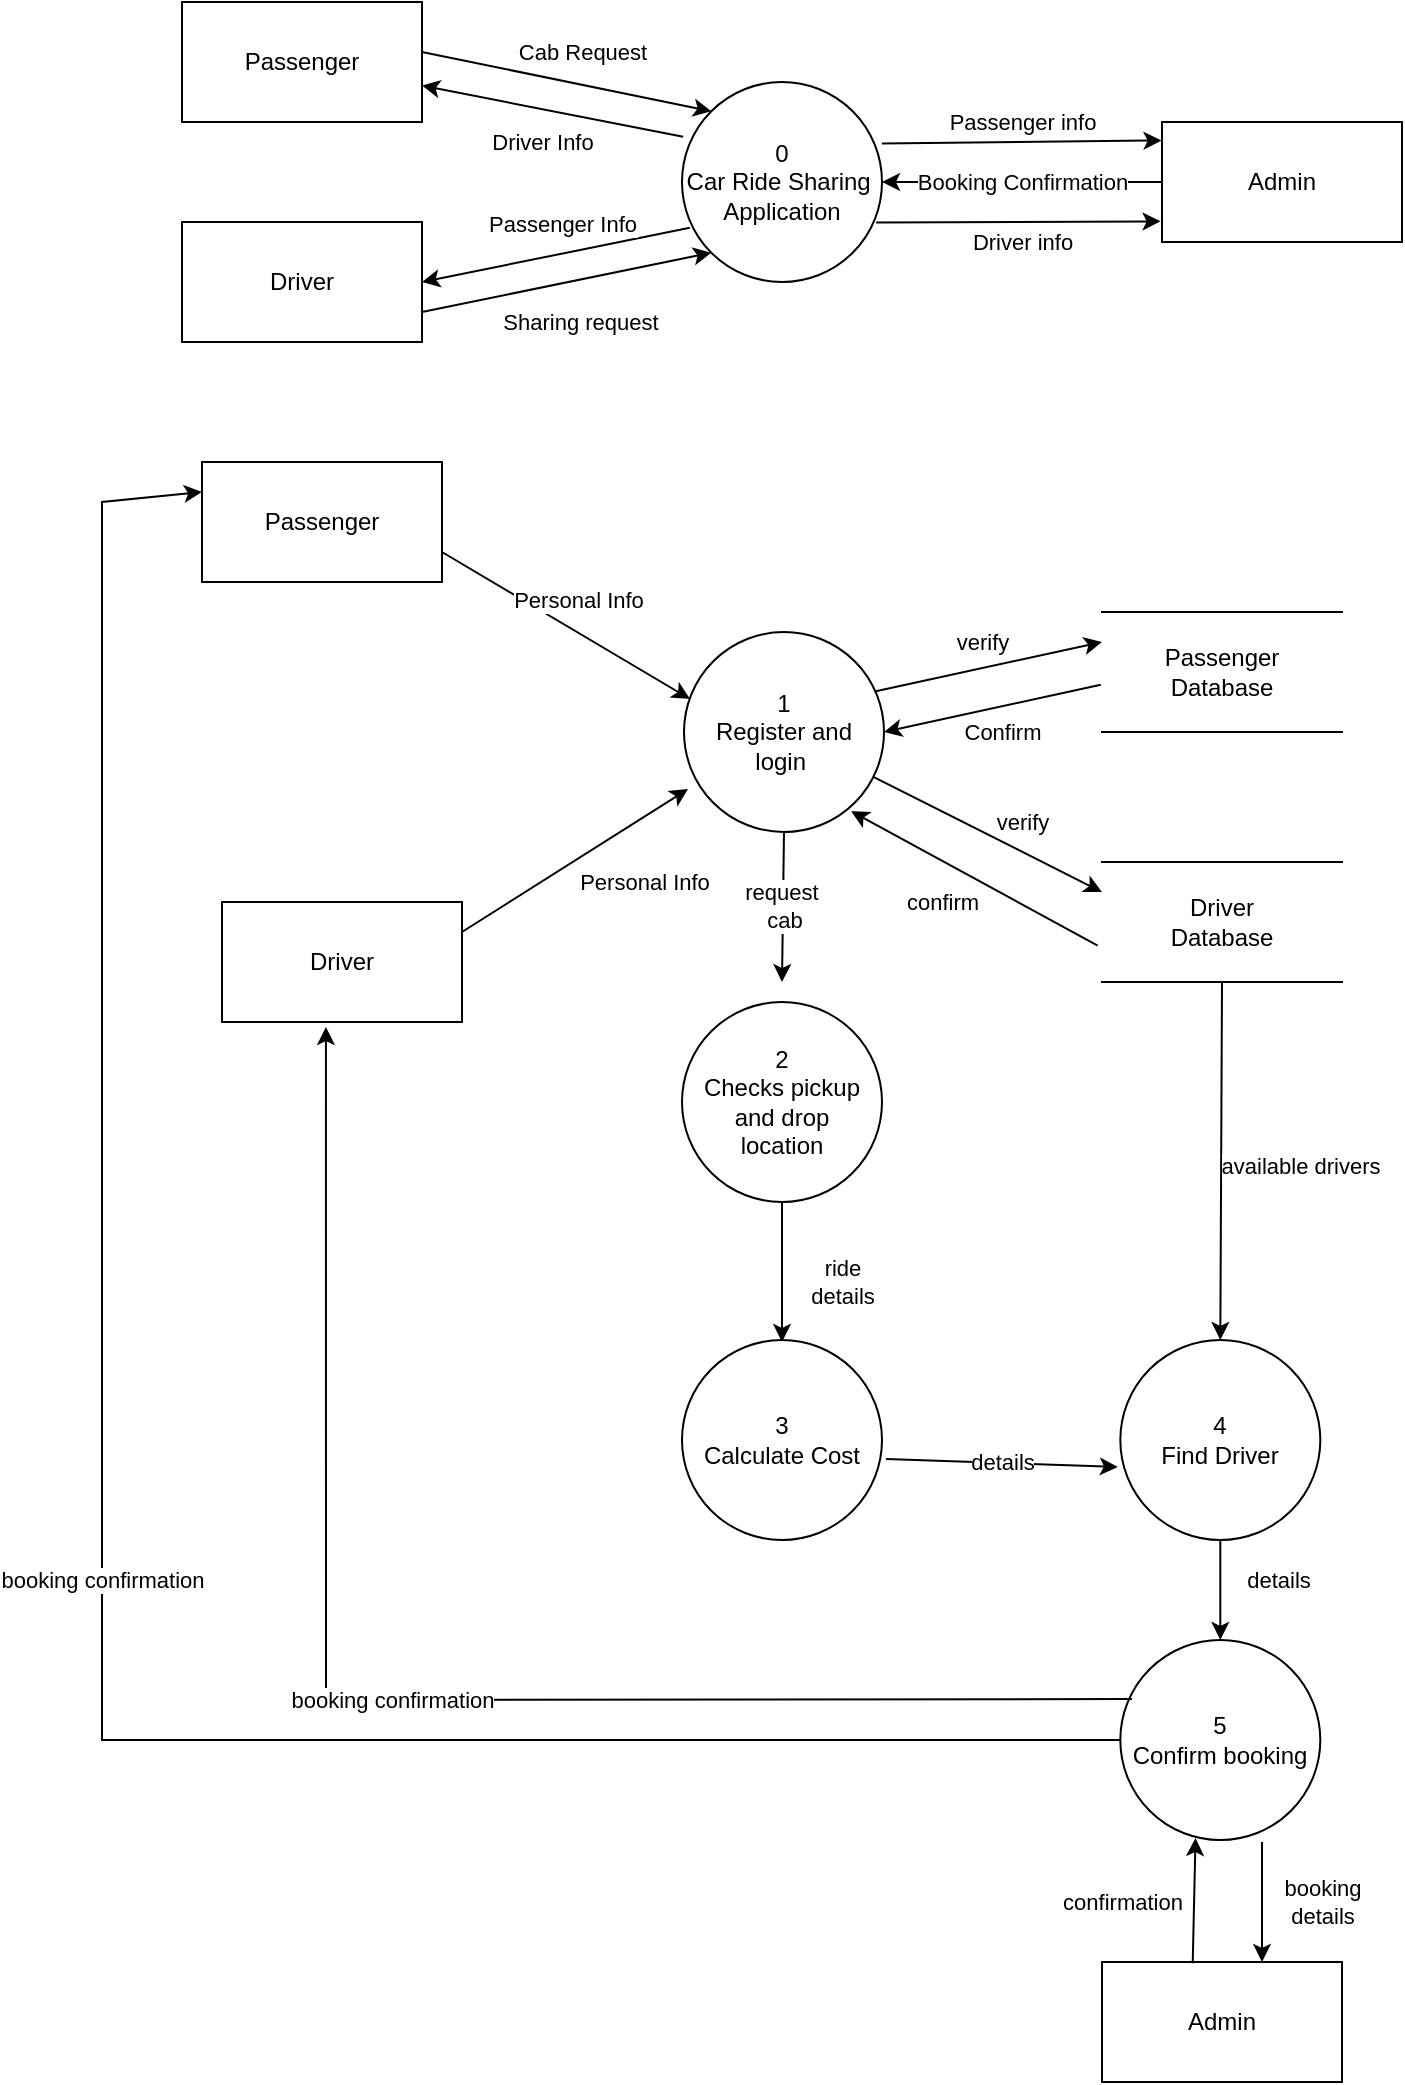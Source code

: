 <mxfile version="20.3.0" type="github">
  <diagram id="u8jFugiv3fEylXkYfXCR" name="Page-1">
    <mxGraphModel dx="2307" dy="1069" grid="1" gridSize="10" guides="1" tooltips="1" connect="1" arrows="1" fold="1" page="1" pageScale="1" pageWidth="827" pageHeight="1169" math="0" shadow="0">
      <root>
        <mxCell id="0" />
        <mxCell id="1" parent="0" />
        <mxCell id="Cq_cFI3m2sbWK8n-ouEj-2" value="0&lt;br&gt;Car Ride Sharing&amp;nbsp;&lt;br&gt;Application" style="ellipse;whiteSpace=wrap;html=1;aspect=fixed;" vertex="1" parent="1">
          <mxGeometry x="370" y="110" width="100" height="100" as="geometry" />
        </mxCell>
        <mxCell id="Cq_cFI3m2sbWK8n-ouEj-3" value="Admin" style="rounded=0;whiteSpace=wrap;html=1;" vertex="1" parent="1">
          <mxGeometry x="610" y="130" width="120" height="60" as="geometry" />
        </mxCell>
        <mxCell id="Cq_cFI3m2sbWK8n-ouEj-4" value="Driver" style="rounded=0;whiteSpace=wrap;html=1;" vertex="1" parent="1">
          <mxGeometry x="120" y="180" width="120" height="60" as="geometry" />
        </mxCell>
        <mxCell id="Cq_cFI3m2sbWK8n-ouEj-5" value="Cab Request" style="endArrow=classic;html=1;rounded=0;exitX=1;exitY=0.25;exitDx=0;exitDy=0;entryX=0;entryY=0;entryDx=0;entryDy=0;" edge="1" parent="1" target="Cq_cFI3m2sbWK8n-ouEj-2">
          <mxGeometry x="0.062" y="16" width="50" height="50" relative="1" as="geometry">
            <mxPoint x="240" y="95" as="sourcePoint" />
            <mxPoint x="360" y="340" as="targetPoint" />
            <mxPoint as="offset" />
          </mxGeometry>
        </mxCell>
        <mxCell id="Cq_cFI3m2sbWK8n-ouEj-6" value="Sharing request" style="endArrow=classic;html=1;rounded=0;exitX=1;exitY=0.75;exitDx=0;exitDy=0;entryX=0;entryY=1;entryDx=0;entryDy=0;" edge="1" parent="1" source="Cq_cFI3m2sbWK8n-ouEj-4" target="Cq_cFI3m2sbWK8n-ouEj-2">
          <mxGeometry x="0.048" y="-21" width="50" height="50" relative="1" as="geometry">
            <mxPoint x="390" y="300" as="sourcePoint" />
            <mxPoint x="440" y="250" as="targetPoint" />
            <mxPoint x="-1" as="offset" />
          </mxGeometry>
        </mxCell>
        <mxCell id="Cq_cFI3m2sbWK8n-ouEj-10" value="Passenger" style="rounded=0;whiteSpace=wrap;html=1;" vertex="1" parent="1">
          <mxGeometry x="120" y="70" width="120" height="60" as="geometry" />
        </mxCell>
        <mxCell id="Cq_cFI3m2sbWK8n-ouEj-11" value="Driver Info" style="endArrow=classic;html=1;rounded=0;exitX=0.006;exitY=0.274;exitDx=0;exitDy=0;exitPerimeter=0;" edge="1" parent="1" source="Cq_cFI3m2sbWK8n-ouEj-2" target="Cq_cFI3m2sbWK8n-ouEj-10">
          <mxGeometry x="0.034" y="16" width="50" height="50" relative="1" as="geometry">
            <mxPoint x="290" y="180" as="sourcePoint" />
            <mxPoint x="340" y="130" as="targetPoint" />
            <mxPoint as="offset" />
          </mxGeometry>
        </mxCell>
        <mxCell id="Cq_cFI3m2sbWK8n-ouEj-12" value="Passenger Info" style="endArrow=classic;html=1;rounded=0;exitX=0.039;exitY=0.729;exitDx=0;exitDy=0;exitPerimeter=0;entryX=1;entryY=0.5;entryDx=0;entryDy=0;" edge="1" parent="1" source="Cq_cFI3m2sbWK8n-ouEj-2" target="Cq_cFI3m2sbWK8n-ouEj-4">
          <mxGeometry x="-0.091" y="-16" width="50" height="50" relative="1" as="geometry">
            <mxPoint x="310" y="300" as="sourcePoint" />
            <mxPoint x="360" y="250" as="targetPoint" />
            <mxPoint y="1" as="offset" />
          </mxGeometry>
        </mxCell>
        <mxCell id="Cq_cFI3m2sbWK8n-ouEj-13" value="Passenger info" style="endArrow=classic;html=1;rounded=0;exitX=0.999;exitY=0.308;exitDx=0;exitDy=0;exitPerimeter=0;entryX=-0.002;entryY=0.154;entryDx=0;entryDy=0;entryPerimeter=0;" edge="1" parent="1" source="Cq_cFI3m2sbWK8n-ouEj-2" target="Cq_cFI3m2sbWK8n-ouEj-3">
          <mxGeometry x="0.004" y="10" width="50" height="50" relative="1" as="geometry">
            <mxPoint x="510" y="180" as="sourcePoint" />
            <mxPoint x="560" y="130" as="targetPoint" />
            <mxPoint as="offset" />
          </mxGeometry>
        </mxCell>
        <mxCell id="Cq_cFI3m2sbWK8n-ouEj-14" value="Driver info" style="endArrow=classic;html=1;rounded=0;exitX=0.971;exitY=0.702;exitDx=0;exitDy=0;exitPerimeter=0;entryX=-0.006;entryY=0.828;entryDx=0;entryDy=0;entryPerimeter=0;" edge="1" parent="1" source="Cq_cFI3m2sbWK8n-ouEj-2" target="Cq_cFI3m2sbWK8n-ouEj-3">
          <mxGeometry x="0.025" y="-10" width="50" height="50" relative="1" as="geometry">
            <mxPoint x="480" y="220" as="sourcePoint" />
            <mxPoint x="530" y="170" as="targetPoint" />
            <mxPoint as="offset" />
          </mxGeometry>
        </mxCell>
        <mxCell id="Cq_cFI3m2sbWK8n-ouEj-15" value="Booking Confirmation" style="endArrow=classic;html=1;rounded=0;exitX=0;exitY=0.5;exitDx=0;exitDy=0;entryX=1;entryY=0.5;entryDx=0;entryDy=0;" edge="1" parent="1" source="Cq_cFI3m2sbWK8n-ouEj-3" target="Cq_cFI3m2sbWK8n-ouEj-2">
          <mxGeometry width="50" height="50" relative="1" as="geometry">
            <mxPoint x="420" y="220" as="sourcePoint" />
            <mxPoint x="470" y="170" as="targetPoint" />
          </mxGeometry>
        </mxCell>
        <mxCell id="Cq_cFI3m2sbWK8n-ouEj-16" value="Passenger" style="rounded=0;whiteSpace=wrap;html=1;" vertex="1" parent="1">
          <mxGeometry x="130" y="300" width="120" height="60" as="geometry" />
        </mxCell>
        <mxCell id="Cq_cFI3m2sbWK8n-ouEj-17" value="1&lt;br&gt;Register and login&amp;nbsp;" style="ellipse;whiteSpace=wrap;html=1;aspect=fixed;" vertex="1" parent="1">
          <mxGeometry x="371" y="385" width="100" height="100" as="geometry" />
        </mxCell>
        <mxCell id="Cq_cFI3m2sbWK8n-ouEj-21" value="Driver" style="rounded=0;whiteSpace=wrap;html=1;" vertex="1" parent="1">
          <mxGeometry x="140" y="520" width="120" height="60" as="geometry" />
        </mxCell>
        <mxCell id="Cq_cFI3m2sbWK8n-ouEj-26" value="Personal Info" style="endArrow=classic;html=1;rounded=0;exitX=1;exitY=0.75;exitDx=0;exitDy=0;entryX=0.03;entryY=0.335;entryDx=0;entryDy=0;entryPerimeter=0;" edge="1" parent="1" source="Cq_cFI3m2sbWK8n-ouEj-16" target="Cq_cFI3m2sbWK8n-ouEj-17">
          <mxGeometry x="-0.022" y="14" width="50" height="50" relative="1" as="geometry">
            <mxPoint x="520" y="310" as="sourcePoint" />
            <mxPoint x="570" y="260" as="targetPoint" />
            <mxPoint as="offset" />
          </mxGeometry>
        </mxCell>
        <mxCell id="Cq_cFI3m2sbWK8n-ouEj-27" value="Personal Info" style="endArrow=classic;html=1;rounded=0;exitX=1;exitY=0.25;exitDx=0;exitDy=0;entryX=0.02;entryY=0.785;entryDx=0;entryDy=0;entryPerimeter=0;" edge="1" parent="1" source="Cq_cFI3m2sbWK8n-ouEj-21" target="Cq_cFI3m2sbWK8n-ouEj-17">
          <mxGeometry x="0.344" y="-27" width="50" height="50" relative="1" as="geometry">
            <mxPoint x="290" y="530" as="sourcePoint" />
            <mxPoint x="340" y="480" as="targetPoint" />
            <mxPoint x="1" as="offset" />
          </mxGeometry>
        </mxCell>
        <mxCell id="Cq_cFI3m2sbWK8n-ouEj-28" value="Passenger &lt;br&gt;Database" style="shape=partialRectangle;whiteSpace=wrap;html=1;left=0;right=0;fillColor=none;" vertex="1" parent="1">
          <mxGeometry x="580" y="375" width="120" height="60" as="geometry" />
        </mxCell>
        <mxCell id="Cq_cFI3m2sbWK8n-ouEj-29" value="Driver &lt;br&gt;Database" style="shape=partialRectangle;whiteSpace=wrap;html=1;left=0;right=0;fillColor=none;" vertex="1" parent="1">
          <mxGeometry x="580" y="500" width="120" height="60" as="geometry" />
        </mxCell>
        <mxCell id="Cq_cFI3m2sbWK8n-ouEj-30" value="verify" style="endArrow=classic;html=1;rounded=0;exitX=0.959;exitY=0.296;exitDx=0;exitDy=0;exitPerimeter=0;entryX=0;entryY=0.25;entryDx=0;entryDy=0;" edge="1" parent="1" source="Cq_cFI3m2sbWK8n-ouEj-17" target="Cq_cFI3m2sbWK8n-ouEj-28">
          <mxGeometry x="-0.013" y="13" width="50" height="50" relative="1" as="geometry">
            <mxPoint x="480" y="420" as="sourcePoint" />
            <mxPoint x="530" y="370" as="targetPoint" />
            <mxPoint as="offset" />
          </mxGeometry>
        </mxCell>
        <mxCell id="Cq_cFI3m2sbWK8n-ouEj-31" value="Confirm" style="endArrow=classic;html=1;rounded=0;entryX=1;entryY=0.5;entryDx=0;entryDy=0;exitX=-0.005;exitY=0.607;exitDx=0;exitDy=0;exitPerimeter=0;" edge="1" parent="1" source="Cq_cFI3m2sbWK8n-ouEj-28" target="Cq_cFI3m2sbWK8n-ouEj-17">
          <mxGeometry x="-0.039" y="13" width="50" height="50" relative="1" as="geometry">
            <mxPoint x="480" y="420" as="sourcePoint" />
            <mxPoint x="530" y="370" as="targetPoint" />
            <mxPoint as="offset" />
          </mxGeometry>
        </mxCell>
        <mxCell id="Cq_cFI3m2sbWK8n-ouEj-32" value="verify" style="endArrow=classic;html=1;rounded=0;entryX=0;entryY=0.25;entryDx=0;entryDy=0;" edge="1" parent="1" source="Cq_cFI3m2sbWK8n-ouEj-17" target="Cq_cFI3m2sbWK8n-ouEj-29">
          <mxGeometry x="0.196" y="13" width="50" height="50" relative="1" as="geometry">
            <mxPoint x="470" y="540" as="sourcePoint" />
            <mxPoint x="520" y="490" as="targetPoint" />
            <mxPoint as="offset" />
          </mxGeometry>
        </mxCell>
        <mxCell id="Cq_cFI3m2sbWK8n-ouEj-33" value="confirm" style="endArrow=classic;html=1;rounded=0;exitX=-0.018;exitY=0.697;exitDx=0;exitDy=0;exitPerimeter=0;entryX=0.836;entryY=0.896;entryDx=0;entryDy=0;entryPerimeter=0;" edge="1" parent="1" source="Cq_cFI3m2sbWK8n-ouEj-29" target="Cq_cFI3m2sbWK8n-ouEj-17">
          <mxGeometry x="0.122" y="18" width="50" height="50" relative="1" as="geometry">
            <mxPoint x="470" y="540" as="sourcePoint" />
            <mxPoint x="520" y="490" as="targetPoint" />
            <mxPoint as="offset" />
          </mxGeometry>
        </mxCell>
        <mxCell id="Cq_cFI3m2sbWK8n-ouEj-34" value="request&amp;nbsp;&lt;br&gt;cab" style="endArrow=classic;html=1;rounded=0;exitX=0.5;exitY=1;exitDx=0;exitDy=0;" edge="1" parent="1" source="Cq_cFI3m2sbWK8n-ouEj-17">
          <mxGeometry width="50" height="50" relative="1" as="geometry">
            <mxPoint x="430" y="510" as="sourcePoint" />
            <mxPoint x="420" y="560" as="targetPoint" />
          </mxGeometry>
        </mxCell>
        <mxCell id="Cq_cFI3m2sbWK8n-ouEj-35" value="2&lt;br&gt;Checks pickup and drop &lt;br&gt;location" style="ellipse;whiteSpace=wrap;html=1;aspect=fixed;" vertex="1" parent="1">
          <mxGeometry x="370" y="570" width="100" height="100" as="geometry" />
        </mxCell>
        <mxCell id="Cq_cFI3m2sbWK8n-ouEj-37" value="ride &lt;br&gt;details" style="endArrow=classic;html=1;rounded=0;exitX=0.5;exitY=1;exitDx=0;exitDy=0;" edge="1" parent="1" source="Cq_cFI3m2sbWK8n-ouEj-35">
          <mxGeometry x="0.131" y="30" width="50" height="50" relative="1" as="geometry">
            <mxPoint x="410" y="740" as="sourcePoint" />
            <mxPoint x="420" y="740" as="targetPoint" />
            <mxPoint as="offset" />
          </mxGeometry>
        </mxCell>
        <mxCell id="Cq_cFI3m2sbWK8n-ouEj-38" value="3&lt;br&gt;Calculate Cost" style="ellipse;whiteSpace=wrap;html=1;aspect=fixed;" vertex="1" parent="1">
          <mxGeometry x="370" y="739" width="100" height="100" as="geometry" />
        </mxCell>
        <mxCell id="Cq_cFI3m2sbWK8n-ouEj-40" value="4&lt;br&gt;Find Driver" style="ellipse;whiteSpace=wrap;html=1;aspect=fixed;" vertex="1" parent="1">
          <mxGeometry x="589.16" y="739" width="100" height="100" as="geometry" />
        </mxCell>
        <mxCell id="Cq_cFI3m2sbWK8n-ouEj-41" value="available drivers" style="endArrow=classic;html=1;rounded=0;exitX=0.5;exitY=1;exitDx=0;exitDy=0;entryX=0.5;entryY=0;entryDx=0;entryDy=0;" edge="1" parent="1" source="Cq_cFI3m2sbWK8n-ouEj-29" target="Cq_cFI3m2sbWK8n-ouEj-40">
          <mxGeometry x="0.021" y="40" width="50" height="50" relative="1" as="geometry">
            <mxPoint x="300" y="790" as="sourcePoint" />
            <mxPoint x="350" y="740" as="targetPoint" />
            <mxPoint x="-1" as="offset" />
          </mxGeometry>
        </mxCell>
        <mxCell id="Cq_cFI3m2sbWK8n-ouEj-44" value="Admin" style="rounded=0;whiteSpace=wrap;html=1;" vertex="1" parent="1">
          <mxGeometry x="580" y="1050" width="120" height="60" as="geometry" />
        </mxCell>
        <mxCell id="Cq_cFI3m2sbWK8n-ouEj-47" value="5&lt;br&gt;Confirm booking" style="ellipse;whiteSpace=wrap;html=1;aspect=fixed;" vertex="1" parent="1">
          <mxGeometry x="589.16" y="889" width="100" height="100" as="geometry" />
        </mxCell>
        <mxCell id="Cq_cFI3m2sbWK8n-ouEj-48" value="details" style="endArrow=classic;html=1;rounded=0;exitX=0.5;exitY=1;exitDx=0;exitDy=0;" edge="1" parent="1" source="Cq_cFI3m2sbWK8n-ouEj-40" target="Cq_cFI3m2sbWK8n-ouEj-47">
          <mxGeometry x="-0.2" y="29" width="50" height="50" relative="1" as="geometry">
            <mxPoint x="458.16" y="749" as="sourcePoint" />
            <mxPoint x="508.16" y="699" as="targetPoint" />
            <mxPoint as="offset" />
          </mxGeometry>
        </mxCell>
        <mxCell id="Cq_cFI3m2sbWK8n-ouEj-50" value="booking &lt;br&gt;details" style="endArrow=classic;html=1;rounded=0;" edge="1" parent="1">
          <mxGeometry y="30" width="50" height="50" relative="1" as="geometry">
            <mxPoint x="660" y="990" as="sourcePoint" />
            <mxPoint x="660" y="1050" as="targetPoint" />
            <mxPoint as="offset" />
          </mxGeometry>
        </mxCell>
        <mxCell id="Cq_cFI3m2sbWK8n-ouEj-51" value="confirmation" style="endArrow=classic;html=1;rounded=0;exitX=0.378;exitY=0.011;exitDx=0;exitDy=0;entryX=0.376;entryY=0.99;entryDx=0;entryDy=0;entryPerimeter=0;exitPerimeter=0;" edge="1" parent="1" source="Cq_cFI3m2sbWK8n-ouEj-44" target="Cq_cFI3m2sbWK8n-ouEj-47">
          <mxGeometry x="-0.047" y="36" width="50" height="50" relative="1" as="geometry">
            <mxPoint x="578.16" y="1094" as="sourcePoint" />
            <mxPoint x="441" y="1092" as="targetPoint" />
            <mxPoint as="offset" />
          </mxGeometry>
        </mxCell>
        <mxCell id="Cq_cFI3m2sbWK8n-ouEj-52" value="details" style="endArrow=classic;html=1;rounded=0;exitX=1.02;exitY=0.595;exitDx=0;exitDy=0;exitPerimeter=0;entryX=-0.012;entryY=0.635;entryDx=0;entryDy=0;entryPerimeter=0;" edge="1" parent="1" source="Cq_cFI3m2sbWK8n-ouEj-38" target="Cq_cFI3m2sbWK8n-ouEj-40">
          <mxGeometry width="50" height="50" relative="1" as="geometry">
            <mxPoint x="510" y="840" as="sourcePoint" />
            <mxPoint x="560" y="790" as="targetPoint" />
          </mxGeometry>
        </mxCell>
        <mxCell id="Cq_cFI3m2sbWK8n-ouEj-53" value="booking confirmation" style="endArrow=classic;html=1;rounded=0;exitX=0.058;exitY=0.295;exitDx=0;exitDy=0;entryX=0.433;entryY=1.042;entryDx=0;entryDy=0;entryPerimeter=0;exitPerimeter=0;" edge="1" parent="1" source="Cq_cFI3m2sbWK8n-ouEj-47" target="Cq_cFI3m2sbWK8n-ouEj-21">
          <mxGeometry width="50" height="50" relative="1" as="geometry">
            <mxPoint x="530" y="970" as="sourcePoint" />
            <mxPoint x="580" y="920" as="targetPoint" />
            <Array as="points">
              <mxPoint x="192" y="919" />
            </Array>
          </mxGeometry>
        </mxCell>
        <mxCell id="Cq_cFI3m2sbWK8n-ouEj-54" value="booking confirmation" style="endArrow=classic;html=1;rounded=0;exitX=0;exitY=0.5;exitDx=0;exitDy=0;entryX=0;entryY=0.25;entryDx=0;entryDy=0;" edge="1" parent="1" source="Cq_cFI3m2sbWK8n-ouEj-47" target="Cq_cFI3m2sbWK8n-ouEj-16">
          <mxGeometry width="50" height="50" relative="1" as="geometry">
            <mxPoint x="440" y="990" as="sourcePoint" />
            <mxPoint x="180" y="450" as="targetPoint" />
            <Array as="points">
              <mxPoint x="80" y="939" />
              <mxPoint x="80" y="320" />
            </Array>
          </mxGeometry>
        </mxCell>
      </root>
    </mxGraphModel>
  </diagram>
</mxfile>
